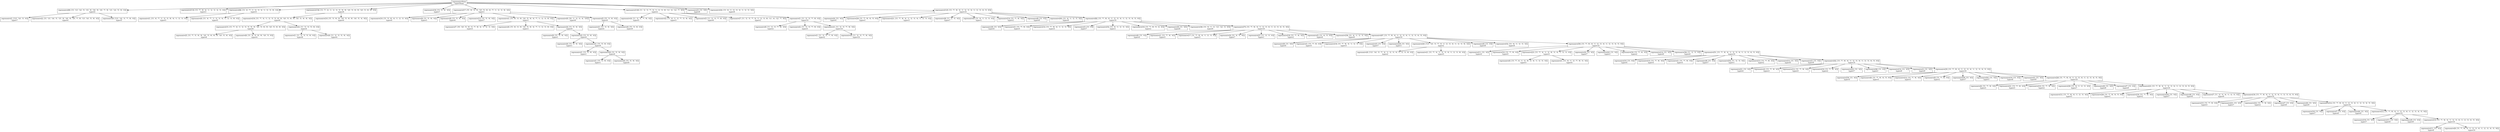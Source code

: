 digraph G{
node [shape=box];
edge [fontname=helvetica];
0 [label=<represent=None<br/>type=None<br/>>];
10 [label=<represent=[60, ['3', '13', '14', '5', '15', '6', '16', '9', '10', '7', '8', '13', '14', '5', '6', '4']]<br/>type=4<br/>>];
13 [label=<represent=[1, ['13', '14', '3', '4']]<br/>type=7<br/>>];
12 [label=<represent=[2, ['3', '13', '14', '5', '15', '6', '16', '9', '10', '7', '8', '13', '14', '5', '6', '4']]<br/>type=4<br/>>];
11 [label=<represent=[0, ['13', '14', '3', '7', '8', '4']]<br/>type=5<br/>>];
9 [label=<represent=[116, ['3', '7', '8', '4', '1', '2', '3', '4', '5', '6']]<br/>type=3<br/>>];
8 [label=<represent=[66, ['3', '4', '7', '1', '2', '3', '4', '1', '2', '3', '8', '4']]<br/>type=5<br/>>];
15 [label=<represent=[1, ['3', '4', '7', '1', '2', '3', '8', '4', '1', '2', '3', '4']]<br/>type=3<br/>>];
14 [label=<represent=[0, ['3', '4', '7', '1', '2', '3', '4', '1', '2', '3', '8', '4']]<br/>type=5<br/>>];
7 [label=<represent=[158, ['3', '7', '4', '1', '2', '3', '5', '6', '9', '10', '5', '6', '9', '10', '5', '6', '8', '4']]<br/>type=6<br/>>];
17 [label=<represent=[16, ['3', '7', '4', '1', '2', '3', '5', '6', '9', '10', '5', '6', '9', '10', '5', '6', '8', '4']]<br/>type=6<br/>>];
19 [label=<represent=[15, ['3', '7', '4', '1', '2', '3', '5', '6', '9', '10', '5', '6', '9', '10', '5', '6', '8', '4']]<br/>type=6<br/>>];
21 [label=<represent=[5, ['3', '7', '5', '6', '9', '10', '5', '6', '8', '9', '10', '5', '6', '4']]<br/>type=6<br/>>];
20 [label=<represent=[6, ['3', '4', '5', '6', '9', '10', '5', '6']]<br/>type=4<br/>>];
18 [label=<represent=[2, ['1', '2', '3', '5', '6', '4']]<br/>type=4<br/>>];
23 [label=<represent=[1, ['1', '2', '3', '5', '6', '4']]<br/>type=6<br/>>];
22 [label=<represent=[0, ['1', '2', '3', '5', '6', '4']]<br/>type=4<br/>>];
16 [label=<represent=[10, ['5', '3', '6', '9', '10', '5', '6', '9', '10', '5', '4', '6']]<br/>type=4<br/>>];
6 [label=<represent=[16, ['3', '5', '6', '4']]<br/>type=7<br/>>];
5 [label=<represent=[17, ['5', '6', '3', '9', '10', '5', '6', '4', '7', '1', '2', '3', '8', '4']]<br/>type=1<br/>>];
30 [label=<represent=[10, ['3', '5', '6', '4', '1', '2', '3', '4']]<br/>type=4<br/>>];
29 [label=<represent=[8, ['3', '5', '6', '4']]<br/>type=3<br/>>];
28 [label=<represent=[9, ['3', '5', '6', '4']]<br/>type=6<br/>>];
27 [label=<represent=[12, ['3', '5', '6', '4']]<br/>type=7<br/>>];
26 [label=<represent=[1, ['5', '6', '3', '9', '10', '5', '6', '4', '7', '1', '2', '3', '8', '4']]<br/>type=1<br/>>];
33 [label=<represent=[7, ['9', '10', '5', '6', '3', '7', '8', '4', '1', '2', '3', '4']]<br/>type=3<br/>>];
32 [label=<represent=[0, ['5', '6', '3', '9', '10', '5', '6', '4', '7', '1', '2', '3', '8', '4']]<br/>type=1<br/>>];
31 [label=<represent=[4, ['3', '5', '6', '4']]<br/>type=9<br/>>];
35 [label=<represent=[0, ['3', '5', '6', '4']]<br/>type=1<br/>>];
34 [label=<represent=[2, ['3', '5', '6', '4']]<br/>type=9<br/>>];
37 [label=<represent=[0, ['3', '5', '6', '4']]<br/>type=1<br/>>];
36 [label=<represent=[1, ['3', '5', '6', '4']]<br/>type=9<br/>>];
39 [label=<represent=[1, ['3', '5', '6', '4']]<br/>type=1<br/>>];
38 [label=<represent=[0, ['3', '5', '6', '4']]<br/>type=9<br/>>];
41 [label=<represent=[1, ['3', '5', '6', '4']]<br/>type=1<br/>>];
40 [label=<represent=[0, ['3', '5', '6', '4']]<br/>type=9<br/>>];
25 [label=<represent=[0, ['9', '1', '2', '3', '4', '10']]<br/>type=8<br/>>];
24 [label=<represent=[5, ['5', '3', '6', '4']]<br/>type=9<br/>>];
43 [label=<represent=[1, ['5', '3', '6', '4']]<br/>type=4<br/>>];
42 [label=<represent=[0, ['5', '3', '6', '4']]<br/>type=9<br/>>];
4 [label=<represent=[149, ['1', '2', '3', '7', '4', '1', '2', '3', '8', '11', '4', '12', '7', '8']]<br/>type=2<br/>>];
48 [label=<represent=[4, ['1', '2', '3', '7', '8', '4']]<br/>type=5<br/>>];
47 [label=<represent=[2, ['3', '4', '1', '2', '7', '3', '8', '4']]<br/>type=3<br/>>];
46 [label=<represent=[3, ['1', '2', '3', '7', '8', '4']]<br/>type=6<br/>>];
45 [label=<represent=[7, ['1', '2', '3', '7', '4', '1', '2', '3', '8', '11', '4', '12', '7', '8']]<br/>type=2<br/>>];
44 [label=<represent=[1, ['1', '2', '3', '7', '8', '4']]<br/>type=10<br/>>];
51 [label=<represent=[0, ['1', '2', '3', '7', '8', '4']]<br/>type=2<br/>>];
50 [label=<represent=[2, ['1', '2', '3', '7', '8', '4']]<br/>type=5<br/>>];
49 [label=<represent=[1, ['1', '2', '3', '7', '8', '4']]<br/>type=10<br/>>];
53 [label=<represent=[1, ['1', '2', '3', '7', '8', '4']]<br/>type=2<br/>>];
52 [label=<represent=[0, ['1', '2', '3', '7', '8', '4']]<br/>type=10<br/>>];
3 [label=<represent=[3, ['3', '4']]<br/>type=8<br/>>];
2 [label=<represent=[24, ['3', '4', '1', '2', '3', '4', '1', '2', '3', '4']]<br/>type=9<br/>>];
1 [label=<represent=[125, ['3', '7', '8', '4', '1', '2', '3', '4', '1', '2', '3', '4', '5', '6']]<br/>type=10<br/>>];
62 [label=<represent=[4, ['3', '4']]<br/>type=4<br/>>];
61 [label=<represent=[29, ['3', '7', '8', '4', '5', '6']]<br/>type=5<br/>>];
60 [label=<represent=[21, ['3', '7', '8', '4', '1', '2', '3', '4', '1', '2', '3', '4']]<br/>type=3<br/>>];
59 [label=<represent=[6, ['1', '2', '3', '4']]<br/>type=7<br/>>];
58 [label=<represent=[9, ['3', '4', '1', '2', '3', '4']]<br/>type=1<br/>>];
57 [label=<represent=[14, ['3', '7', '8', '4']]<br/>type=2<br/>>];
56 [label=<represent=[8, ['3', '4']]<br/>type=8<br/>>];
55 [label=<represent=[93, ['3', '4', '1', '2', '3', '4']]<br/>type=9<br/>>];
54 [label=<represent=[82, ['3', '7', '8', '4', '1', '2', '3', '4', '1', '2', '3', '4', '5', '6']]<br/>type=10<br/>>];
71 [label=<represent=[6, ['3', '4']]<br/>type=4<br/>>];
70 [label=<represent=[1, ['3', '7', '8', '4']]<br/>type=5<br/>>];
69 [label=<represent=[14, ['3', '7', '8', '4', '1', '2', '3', '4']]<br/>type=3<br/>>];
68 [label=<represent=[3, ['3', '4']]<br/>type=7<br/>>];
67 [label=<represent=[32, ['3', '4', '1', '2', '3', '4']]<br/>type=1<br/>>];
66 [label=<represent=[19, ['3', '7', '8', '5', '4', '6']]<br/>type=2<br/>>];
65 [label=<represent=[8, ['3', '4']]<br/>type=8<br/>>];
64 [label=<represent=[36, ['3', '4', '1', '2', '13', '14', '3', '4']]<br/>type=9<br/>>];
63 [label=<represent=[75, ['3', '7', '8', '4', '1', '2', '3', '4', '1', '2', '3', '4', '5', '6']]<br/>type=10<br/>>];
80 [label=<represent=[6, ['3', '4']]<br/>type=4<br/>>];
79 [label=<represent=[1, ['3', '7', '8', '4']]<br/>type=5<br/>>];
78 [label=<represent=[17, ['3', '7', '8', '4', '1', '2', '3', '4']]<br/>type=3<br/>>];
77 [label=<represent=[4, ['3', '4', '5', '6']]<br/>type=7<br/>>];
76 [label=<represent=[27, ['1', '2', '3', '4']]<br/>type=1<br/>>];
75 [label=<represent=[18, ['3', '7', '8', '4']]<br/>type=2<br/>>];
74 [label=<represent=[5, ['3', '4', '5', '6']]<br/>type=8<br/>>];
73 [label=<represent=[38, ['3', '4', '1', '2', '3', '4']]<br/>type=9<br/>>];
72 [label=<represent=[67, ['3', '7', '8', '4', '1', '2', '3', '4', '1', '2', '3', '4', '5', '6']]<br/>type=10<br/>>];
89 [label=<represent=[8, ['3', '4']]<br/>type=4<br/>>];
88 [label=<represent=[1, ['3', '7', '8', '4']]<br/>type=5<br/>>];
87 [label=<represent=[16, ['3', '7', '8', '4', '1', '2', '3', '4']]<br/>type=3<br/>>];
86 [label=<represent=[3, ['3', '4']]<br/>type=7<br/>>];
85 [label=<represent=[29, ['3', '4']]<br/>type=1<br/>>];
84 [label=<represent=[20, ['13', '14', '3', '7', '4', '1', '2', '3', '4', '1', '2', '3', '8', '4']]<br/>type=2<br/>>];
91 [label=<represent=[0, ['13', '14', '3', '7', '4', '1', '2', '3', '4', '1', '2', '3', '8', '4']]<br/>type=2<br/>>];
90 [label=<represent=[1, ['3', '7', '4', '1', '2', '3', '4', '1', '2', '3', '8', '4']]<br/>type=5<br/>>];
83 [label=<represent=[9, ['3', '4']]<br/>type=8<br/>>];
82 [label=<represent=[32, ['3', '4', '1', '2', '3', '4']]<br/>type=9<br/>>];
81 [label=<represent=[59, ['3', '7', '8', '4', '1', '2', '3', '4', '1', '2', '3', '4', '5', '6']]<br/>type=10<br/>>];
100 [label=<represent=[11, ['3', '4']]<br/>type=4<br/>>];
99 [label=<represent=[10, ['3', '7', '8', '4']]<br/>type=5<br/>>];
98 [label=<represent=[23, ['3', '7', '4', '1', '2', '8', '3', '4', '1', '2', '3', '4']]<br/>type=3<br/>>];
102 [label=<represent=[0, ['3', '7', '4', '1', '2', '8', '3', '4', '1', '2', '3', '4']]<br/>type=3<br/>>];
101 [label=<represent=[1, ['3', '4', '1', '2', '7', '8', '3', '4']]<br/>type=4<br/>>];
97 [label=<represent=[4, ['3', '4']]<br/>type=7<br/>>];
96 [label=<represent=[43, ['3', '4']]<br/>type=1<br/>>];
95 [label=<represent=[16, ['3', '7', '8', '4']]<br/>type=2<br/>>];
94 [label=<represent=[14, ['3', '4']]<br/>type=8<br/>>];
93 [label=<represent=[36, ['1', '2', '3', '4']]<br/>type=9<br/>>];
92 [label=<represent=[51, ['3', '7', '8', '4', '1', '2', '3', '4', '1', '2', '3', '4', '5', '6']]<br/>type=10<br/>>];
111 [label=<represent=[10, ['3', '4']]<br/>type=4<br/>>];
110 [label=<represent=[15, ['3', '7', '8', '4']]<br/>type=5<br/>>];
109 [label=<represent=[1, ['3', '7', '8', '4']]<br/>type=3<br/>>];
108 [label=<represent=[8, ['3', '4']]<br/>type=7<br/>>];
107 [label=<represent=[54, ['1', '2', '3', '4']]<br/>type=1<br/>>];
106 [label=<represent=[13, ['3', '7', '8', '4']]<br/>type=2<br/>>];
105 [label=<represent=[12, ['3', '4']]<br/>type=8<br/>>];
104 [label=<represent=[3, ['3', '4']]<br/>type=9<br/>>];
103 [label=<represent=[42, ['3', '7', '8', '4', '1', '2', '3', '4', '1', '2', '3', '4', '5', '6']]<br/>type=10<br/>>];
120 [label=<represent=[21, ['3', '4']]<br/>type=4<br/>>];
119 [label=<represent=[2, ['3', '7', '8', '4']]<br/>type=3<br/>>];
118 [label=<represent=[12, ['3', '7', '8', '4']]<br/>type=5<br/>>];
117 [label=<represent=[10, ['3', '7', '8', '4']]<br/>type=2<br/>>];
116 [label=<represent=[22, ['3', '4']]<br/>type=7<br/>>];
115 [label=<represent=[48, ['3', '4']]<br/>type=1<br/>>];
114 [label=<represent=[14, ['3', '4']]<br/>type=8<br/>>];
113 [label=<represent=[3, ['3', '4']]<br/>type=9<br/>>];
112 [label=<represent=[35, ['3', '7', '8', '4', '1', '2', '3', '4', '1', '2', '3', '4', '5', '6']]<br/>type=10<br/>>];
129 [label=<represent=[34, ['3', '4']]<br/>type=4<br/>>];
128 [label=<represent=[6, ['3', '7', '8', '4', '5', '6']]<br/>type=3<br/>>];
127 [label=<represent=[12, ['3', '7', '8', '4']]<br/>type=5<br/>>];
126 [label=<represent=[9, ['3', '7', '8', '4']]<br/>type=2<br/>>];
125 [label=<represent=[29, ['3', '4']]<br/>type=7<br/>>];
124 [label=<represent=[42, ['3', '4']]<br/>type=1<br/>>];
123 [label=<represent=[10, ['3', '4']]<br/>type=8<br/>>];
122 [label=<represent=[2, ['3', '4']]<br/>type=9<br/>>];
121 [label=<represent=[28, ['3', '7', '8', '4', '1', '2', '3', '4', '1', '2', '3', '4', '5', '6']]<br/>type=10<br/>>];
136 [label=<represent=[6, ['3', '7', '8', '4']]<br/>type=3<br/>>];
135 [label=<represent=[21, ['3', '7', '8', '4']]<br/>type=5<br/>>];
134 [label=<represent=[10, ['3', '7', '8', '4']]<br/>type=2<br/>>];
133 [label=<represent=[29, ['3', '4', '1', '2', '3', '4']]<br/>type=7<br/>>];
132 [label=<represent=[8, ['3', '4']]<br/>type=8<br/>>];
131 [label=<represent=[7, ['3', '4']]<br/>type=9<br/>>];
130 [label=<represent=[23, ['3', '7', '8', '4', '1', '2', '3', '4', '1', '2', '3', '4', '5', '6']]<br/>type=10<br/>>];
143 [label=<represent=[12, ['3', '7', '8', '4', '1', '2', '3', '4']]<br/>type=3<br/>>];
142 [label=<represent=[28, ['3', '7', '8', '4', '5', '6']]<br/>type=5<br/>>];
141 [label=<represent=[16, ['3', '7', '8', '4']]<br/>type=2<br/>>];
140 [label=<represent=[24, ['3', '4']]<br/>type=7<br/>>];
139 [label=<represent=[6, ['3', '4']]<br/>type=8<br/>>];
138 [label=<represent=[7, ['1', '2', '3', '4', '1', '2', '3', '4']]<br/>type=9<br/>>];
137 [label=<represent=[18, ['3', '7', '8', '4', '1', '2', '3', '4', '1', '2', '3', '4', '5', '6']]<br/>type=10<br/>>];
149 [label=<represent=[15, ['3', '7', '8', '4']]<br/>type=3<br/>>];
148 [label=<represent=[21, ['3', '4']]<br/>type=7<br/>>];
147 [label=<represent=[22, ['3', '7', '8', '4']]<br/>type=2<br/>>];
146 [label=<represent=[7, ['3', '4']]<br/>type=8<br/>>];
145 [label=<represent=[6, ['3', '4']]<br/>type=9<br/>>];
144 [label=<represent=[14, ['3', '7', '8', '4', '1', '2', '3', '4', '1', '2', '3', '4', '5', '6']]<br/>type=10<br/>>];
153 [label=<represent=[18, ['3', '4']]<br/>type=7<br/>>];
152 [label=<represent=[7, ['3', '4']]<br/>type=8<br/>>];
151 [label=<represent=[6, ['3', '4']]<br/>type=9<br/>>];
150 [label=<represent=[12, ['3', '7', '8', '4', '1', '2', '3', '4', '1', '2', '3', '4', '5', '6']]<br/>type=10<br/>>];
157 [label=<represent=[16, ['3', '4']]<br/>type=7<br/>>];
156 [label=<represent=[11, ['3', '4']]<br/>type=8<br/>>];
155 [label=<represent=[9, ['3', '4']]<br/>type=9<br/>>];
154 [label=<represent=[10, ['3', '7', '8', '4', '1', '2', '3', '4', '1', '2', '3', '4', '5', '6']]<br/>type=10<br/>>];
159 [label=<represent=[11, ['3', '4']]<br/>type=8<br/>>];
158 [label=<represent=[9, ['3', '7', '8', '4', '1', '2', '3', '4', '1', '2', '3', '4', '5', '6']]<br/>type=10<br/>>];
0 -> 1;
0 -> 2;
0 -> 3;
0 -> 4;
0 -> 5;
0 -> 6;
0 -> 7;
0 -> 8;
0 -> 9;
0 -> 10;
10 -> 11;
10 -> 12;
10 -> 13;
8 -> 14;
8 -> 15;
7 -> 16;
7 -> 17;
17 -> 18;
17 -> 19;
19 -> 20;
19 -> 21;
18 -> 22;
18 -> 23;
5 -> 24;
5 -> 25;
5 -> 26;
5 -> 27;
5 -> 28;
5 -> 29;
5 -> 30;
26 -> 31;
26 -> 32;
26 -> 33;
31 -> 34;
31 -> 35;
34 -> 36;
34 -> 37;
36 -> 38;
36 -> 39;
38 -> 40;
38 -> 41;
24 -> 42;
24 -> 43;
4 -> 44;
4 -> 45;
4 -> 46;
4 -> 47;
4 -> 48;
44 -> 49;
44 -> 50;
44 -> 51;
49 -> 52;
49 -> 53;
1 -> 54;
1 -> 55;
1 -> 56;
1 -> 57;
1 -> 58;
1 -> 59;
1 -> 60;
1 -> 61;
1 -> 62;
54 -> 63;
54 -> 64;
54 -> 65;
54 -> 66;
54 -> 67;
54 -> 68;
54 -> 69;
54 -> 70;
54 -> 71;
63 -> 72;
63 -> 73;
63 -> 74;
63 -> 75;
63 -> 76;
63 -> 77;
63 -> 78;
63 -> 79;
63 -> 80;
72 -> 81;
72 -> 82;
72 -> 83;
72 -> 84;
72 -> 85;
72 -> 86;
72 -> 87;
72 -> 88;
72 -> 89;
84 -> 90;
84 -> 91;
81 -> 92;
81 -> 93;
81 -> 94;
81 -> 95;
81 -> 96;
81 -> 97;
81 -> 98;
81 -> 99;
81 -> 100;
98 -> 101;
98 -> 102;
92 -> 103;
92 -> 104;
92 -> 105;
92 -> 106;
92 -> 107;
92 -> 108;
92 -> 109;
92 -> 110;
92 -> 111;
103 -> 112;
103 -> 113;
103 -> 114;
103 -> 115;
103 -> 116;
103 -> 117;
103 -> 118;
103 -> 119;
103 -> 120;
112 -> 121;
112 -> 122;
112 -> 123;
112 -> 124;
112 -> 125;
112 -> 126;
112 -> 127;
112 -> 128;
112 -> 129;
121 -> 130;
121 -> 131;
121 -> 132;
121 -> 133;
121 -> 134;
121 -> 135;
121 -> 136;
130 -> 137;
130 -> 138;
130 -> 139;
130 -> 140;
130 -> 141;
130 -> 142;
130 -> 143;
137 -> 144;
137 -> 145;
137 -> 146;
137 -> 147;
137 -> 148;
137 -> 149;
144 -> 150;
144 -> 151;
144 -> 152;
144 -> 153;
150 -> 154;
150 -> 155;
150 -> 156;
150 -> 157;
154 -> 158;
154 -> 159;
}